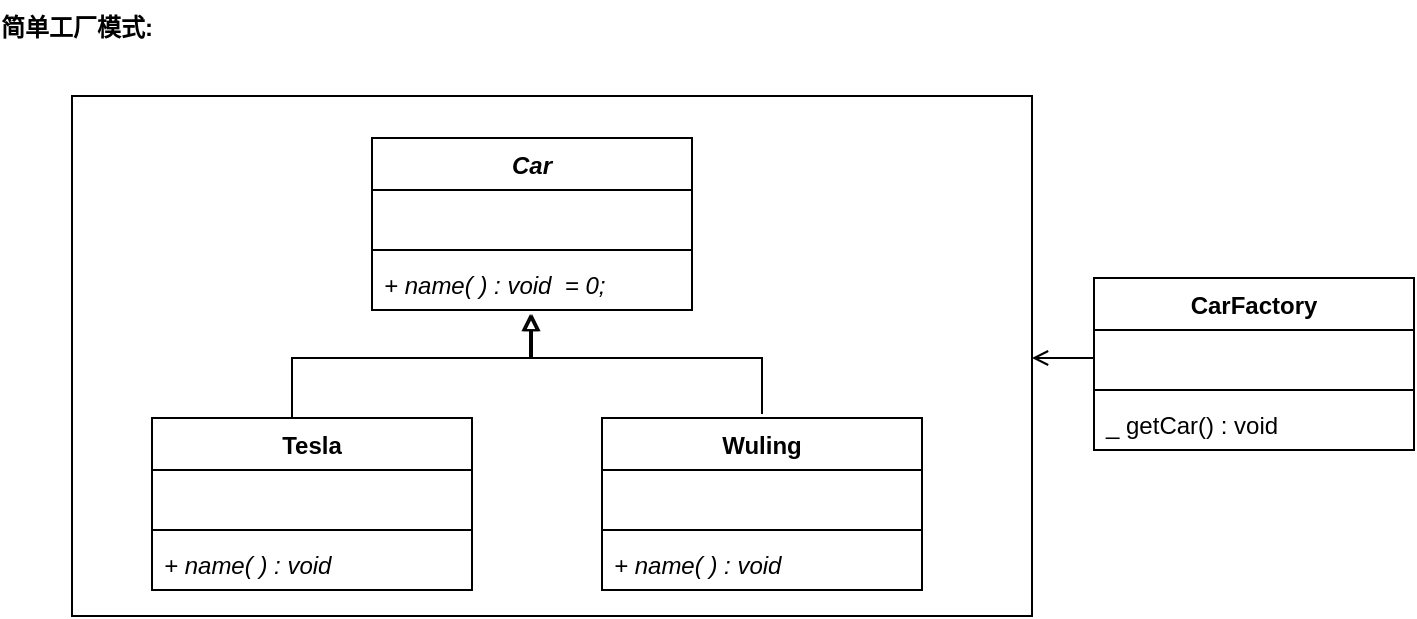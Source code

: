 <mxfile version="20.8.23" type="github">
  <diagram id="C5RBs43oDa-KdzZeNtuy" name="Page-1">
    <mxGraphModel dx="880" dy="486" grid="0" gridSize="10" guides="1" tooltips="1" connect="1" arrows="1" fold="1" page="1" pageScale="1" pageWidth="1169" pageHeight="1654" math="0" shadow="0">
      <root>
        <mxCell id="WIyWlLk6GJQsqaUBKTNV-0" />
        <mxCell id="WIyWlLk6GJQsqaUBKTNV-1" parent="WIyWlLk6GJQsqaUBKTNV-0" />
        <mxCell id="dmLseTzSdt0NSiqaOxyy-30" value="" style="html=1;" vertex="1" parent="WIyWlLk6GJQsqaUBKTNV-1">
          <mxGeometry x="75" y="78" width="480" height="260" as="geometry" />
        </mxCell>
        <mxCell id="dmLseTzSdt0NSiqaOxyy-3" value="Car" style="swimlane;fontStyle=3;align=center;verticalAlign=top;childLayout=stackLayout;horizontal=1;startSize=26;horizontalStack=0;resizeParent=1;resizeParentMax=0;resizeLast=0;collapsible=1;marginBottom=0;labelBackgroundColor=none;" vertex="1" parent="WIyWlLk6GJQsqaUBKTNV-1">
          <mxGeometry x="225" y="99" width="160" height="86" as="geometry" />
        </mxCell>
        <mxCell id="dmLseTzSdt0NSiqaOxyy-4" value=" " style="text;strokeColor=none;fillColor=none;align=left;verticalAlign=top;spacingLeft=4;spacingRight=4;overflow=hidden;rotatable=0;points=[[0,0.5],[1,0.5]];portConstraint=eastwest;labelBackgroundColor=none;" vertex="1" parent="dmLseTzSdt0NSiqaOxyy-3">
          <mxGeometry y="26" width="160" height="26" as="geometry" />
        </mxCell>
        <mxCell id="dmLseTzSdt0NSiqaOxyy-5" value="" style="line;strokeWidth=1;fillColor=none;align=left;verticalAlign=middle;spacingTop=-1;spacingLeft=3;spacingRight=3;rotatable=0;labelPosition=right;points=[];portConstraint=eastwest;labelBackgroundColor=none;" vertex="1" parent="dmLseTzSdt0NSiqaOxyy-3">
          <mxGeometry y="52" width="160" height="8" as="geometry" />
        </mxCell>
        <mxCell id="dmLseTzSdt0NSiqaOxyy-6" value="+ name( ) : void  = 0; " style="text;strokeColor=none;fillColor=none;align=left;verticalAlign=top;spacingLeft=4;spacingRight=4;overflow=hidden;rotatable=0;points=[[0,0.5],[1,0.5]];portConstraint=eastwest;labelBackgroundColor=none;fontStyle=2" vertex="1" parent="dmLseTzSdt0NSiqaOxyy-3">
          <mxGeometry y="60" width="160" height="26" as="geometry" />
        </mxCell>
        <mxCell id="dmLseTzSdt0NSiqaOxyy-12" style="edgeStyle=orthogonalEdgeStyle;rounded=0;orthogonalLoop=1;jettySize=auto;html=1;exitX=0.5;exitY=0;exitDx=0;exitDy=0;entryX=0.494;entryY=1.077;entryDx=0;entryDy=0;entryPerimeter=0;labelBackgroundColor=none;fontColor=default;endArrow=block;endFill=0;" edge="1" parent="WIyWlLk6GJQsqaUBKTNV-1" source="dmLseTzSdt0NSiqaOxyy-7" target="dmLseTzSdt0NSiqaOxyy-6">
          <mxGeometry relative="1" as="geometry">
            <mxPoint x="305" y="189" as="targetPoint" />
            <Array as="points">
              <mxPoint x="185" y="239" />
              <mxPoint x="185" y="209" />
              <mxPoint x="304" y="209" />
            </Array>
          </mxGeometry>
        </mxCell>
        <mxCell id="dmLseTzSdt0NSiqaOxyy-7" value="Tesla" style="swimlane;fontStyle=1;align=center;verticalAlign=top;childLayout=stackLayout;horizontal=1;startSize=26;horizontalStack=0;resizeParent=1;resizeParentMax=0;resizeLast=0;collapsible=1;marginBottom=0;labelBackgroundColor=none;" vertex="1" parent="WIyWlLk6GJQsqaUBKTNV-1">
          <mxGeometry x="115" y="239" width="160" height="86" as="geometry">
            <mxRectangle x="260" y="250" width="70" height="30" as="alternateBounds" />
          </mxGeometry>
        </mxCell>
        <mxCell id="dmLseTzSdt0NSiqaOxyy-8" value=" " style="text;strokeColor=none;fillColor=none;align=left;verticalAlign=top;spacingLeft=4;spacingRight=4;overflow=hidden;rotatable=0;points=[[0,0.5],[1,0.5]];portConstraint=eastwest;labelBackgroundColor=none;" vertex="1" parent="dmLseTzSdt0NSiqaOxyy-7">
          <mxGeometry y="26" width="160" height="26" as="geometry" />
        </mxCell>
        <mxCell id="dmLseTzSdt0NSiqaOxyy-9" value="" style="line;strokeWidth=1;fillColor=none;align=left;verticalAlign=middle;spacingTop=-1;spacingLeft=3;spacingRight=3;rotatable=0;labelPosition=right;points=[];portConstraint=eastwest;labelBackgroundColor=none;" vertex="1" parent="dmLseTzSdt0NSiqaOxyy-7">
          <mxGeometry y="52" width="160" height="8" as="geometry" />
        </mxCell>
        <mxCell id="dmLseTzSdt0NSiqaOxyy-10" value="+ name( ) : void" style="text;strokeColor=none;fillColor=none;align=left;verticalAlign=top;spacingLeft=4;spacingRight=4;overflow=hidden;rotatable=0;points=[[0,0.5],[1,0.5]];portConstraint=eastwest;labelBackgroundColor=none;fontStyle=2" vertex="1" parent="dmLseTzSdt0NSiqaOxyy-7">
          <mxGeometry y="60" width="160" height="26" as="geometry" />
        </mxCell>
        <mxCell id="dmLseTzSdt0NSiqaOxyy-20" style="edgeStyle=orthogonalEdgeStyle;rounded=0;orthogonalLoop=1;jettySize=auto;html=1;exitX=0.5;exitY=0;exitDx=0;exitDy=0;endArrow=block;endFill=0;" edge="1" parent="WIyWlLk6GJQsqaUBKTNV-1">
          <mxGeometry relative="1" as="geometry">
            <mxPoint x="420" y="237" as="sourcePoint" />
            <mxPoint x="305" y="187" as="targetPoint" />
            <Array as="points">
              <mxPoint x="420" y="209" />
              <mxPoint x="305" y="209" />
            </Array>
          </mxGeometry>
        </mxCell>
        <mxCell id="dmLseTzSdt0NSiqaOxyy-13" value="Wuling" style="swimlane;fontStyle=1;align=center;verticalAlign=top;childLayout=stackLayout;horizontal=1;startSize=26;horizontalStack=0;resizeParent=1;resizeParentMax=0;resizeLast=0;collapsible=1;marginBottom=0;labelBackgroundColor=none;" vertex="1" parent="WIyWlLk6GJQsqaUBKTNV-1">
          <mxGeometry x="340" y="239" width="160" height="86" as="geometry">
            <mxRectangle x="260" y="250" width="70" height="30" as="alternateBounds" />
          </mxGeometry>
        </mxCell>
        <mxCell id="dmLseTzSdt0NSiqaOxyy-14" value=" " style="text;strokeColor=none;fillColor=none;align=left;verticalAlign=top;spacingLeft=4;spacingRight=4;overflow=hidden;rotatable=0;points=[[0,0.5],[1,0.5]];portConstraint=eastwest;labelBackgroundColor=none;" vertex="1" parent="dmLseTzSdt0NSiqaOxyy-13">
          <mxGeometry y="26" width="160" height="26" as="geometry" />
        </mxCell>
        <mxCell id="dmLseTzSdt0NSiqaOxyy-15" value="" style="line;strokeWidth=1;fillColor=none;align=left;verticalAlign=middle;spacingTop=-1;spacingLeft=3;spacingRight=3;rotatable=0;labelPosition=right;points=[];portConstraint=eastwest;labelBackgroundColor=none;" vertex="1" parent="dmLseTzSdt0NSiqaOxyy-13">
          <mxGeometry y="52" width="160" height="8" as="geometry" />
        </mxCell>
        <mxCell id="dmLseTzSdt0NSiqaOxyy-16" value="+ name( ) : void" style="text;strokeColor=none;fillColor=none;align=left;verticalAlign=top;spacingLeft=4;spacingRight=4;overflow=hidden;rotatable=0;points=[[0,0.5],[1,0.5]];portConstraint=eastwest;labelBackgroundColor=none;fontStyle=2" vertex="1" parent="dmLseTzSdt0NSiqaOxyy-13">
          <mxGeometry y="60" width="160" height="26" as="geometry" />
        </mxCell>
        <mxCell id="dmLseTzSdt0NSiqaOxyy-26" value="CarFactory" style="swimlane;fontStyle=1;align=center;verticalAlign=top;childLayout=stackLayout;horizontal=1;startSize=26;horizontalStack=0;resizeParent=1;resizeParentMax=0;resizeLast=0;collapsible=1;marginBottom=0;" vertex="1" parent="WIyWlLk6GJQsqaUBKTNV-1">
          <mxGeometry x="586" y="169" width="160" height="86" as="geometry" />
        </mxCell>
        <mxCell id="dmLseTzSdt0NSiqaOxyy-27" value=" " style="text;strokeColor=none;fillColor=none;align=left;verticalAlign=top;spacingLeft=4;spacingRight=4;overflow=hidden;rotatable=0;points=[[0,0.5],[1,0.5]];portConstraint=eastwest;" vertex="1" parent="dmLseTzSdt0NSiqaOxyy-26">
          <mxGeometry y="26" width="160" height="26" as="geometry" />
        </mxCell>
        <mxCell id="dmLseTzSdt0NSiqaOxyy-28" value="" style="line;strokeWidth=1;fillColor=none;align=left;verticalAlign=middle;spacingTop=-1;spacingLeft=3;spacingRight=3;rotatable=0;labelPosition=right;points=[];portConstraint=eastwest;strokeColor=inherit;" vertex="1" parent="dmLseTzSdt0NSiqaOxyy-26">
          <mxGeometry y="52" width="160" height="8" as="geometry" />
        </mxCell>
        <mxCell id="dmLseTzSdt0NSiqaOxyy-29" value="_ getCar() : void " style="text;strokeColor=none;fillColor=none;align=left;verticalAlign=top;spacingLeft=4;spacingRight=4;overflow=hidden;rotatable=0;points=[[0,0.5],[1,0.5]];portConstraint=eastwest;" vertex="1" parent="dmLseTzSdt0NSiqaOxyy-26">
          <mxGeometry y="60" width="160" height="26" as="geometry" />
        </mxCell>
        <mxCell id="dmLseTzSdt0NSiqaOxyy-31" style="edgeStyle=orthogonalEdgeStyle;rounded=0;orthogonalLoop=1;jettySize=auto;html=1;exitX=0;exitY=0.5;exitDx=0;exitDy=0;startArrow=none;startFill=0;endArrow=open;endFill=0;" edge="1" parent="WIyWlLk6GJQsqaUBKTNV-1" source="dmLseTzSdt0NSiqaOxyy-27" target="dmLseTzSdt0NSiqaOxyy-30">
          <mxGeometry relative="1" as="geometry">
            <Array as="points">
              <mxPoint x="586" y="209" />
            </Array>
          </mxGeometry>
        </mxCell>
        <mxCell id="dmLseTzSdt0NSiqaOxyy-33" value="简单工厂模式:" style="text;align=center;fontStyle=1;verticalAlign=middle;spacingLeft=3;spacingRight=3;strokeColor=none;rotatable=0;points=[[0,0.5],[1,0.5]];portConstraint=eastwest;" vertex="1" parent="WIyWlLk6GJQsqaUBKTNV-1">
          <mxGeometry x="40" y="30" width="75" height="26" as="geometry" />
        </mxCell>
      </root>
    </mxGraphModel>
  </diagram>
</mxfile>
